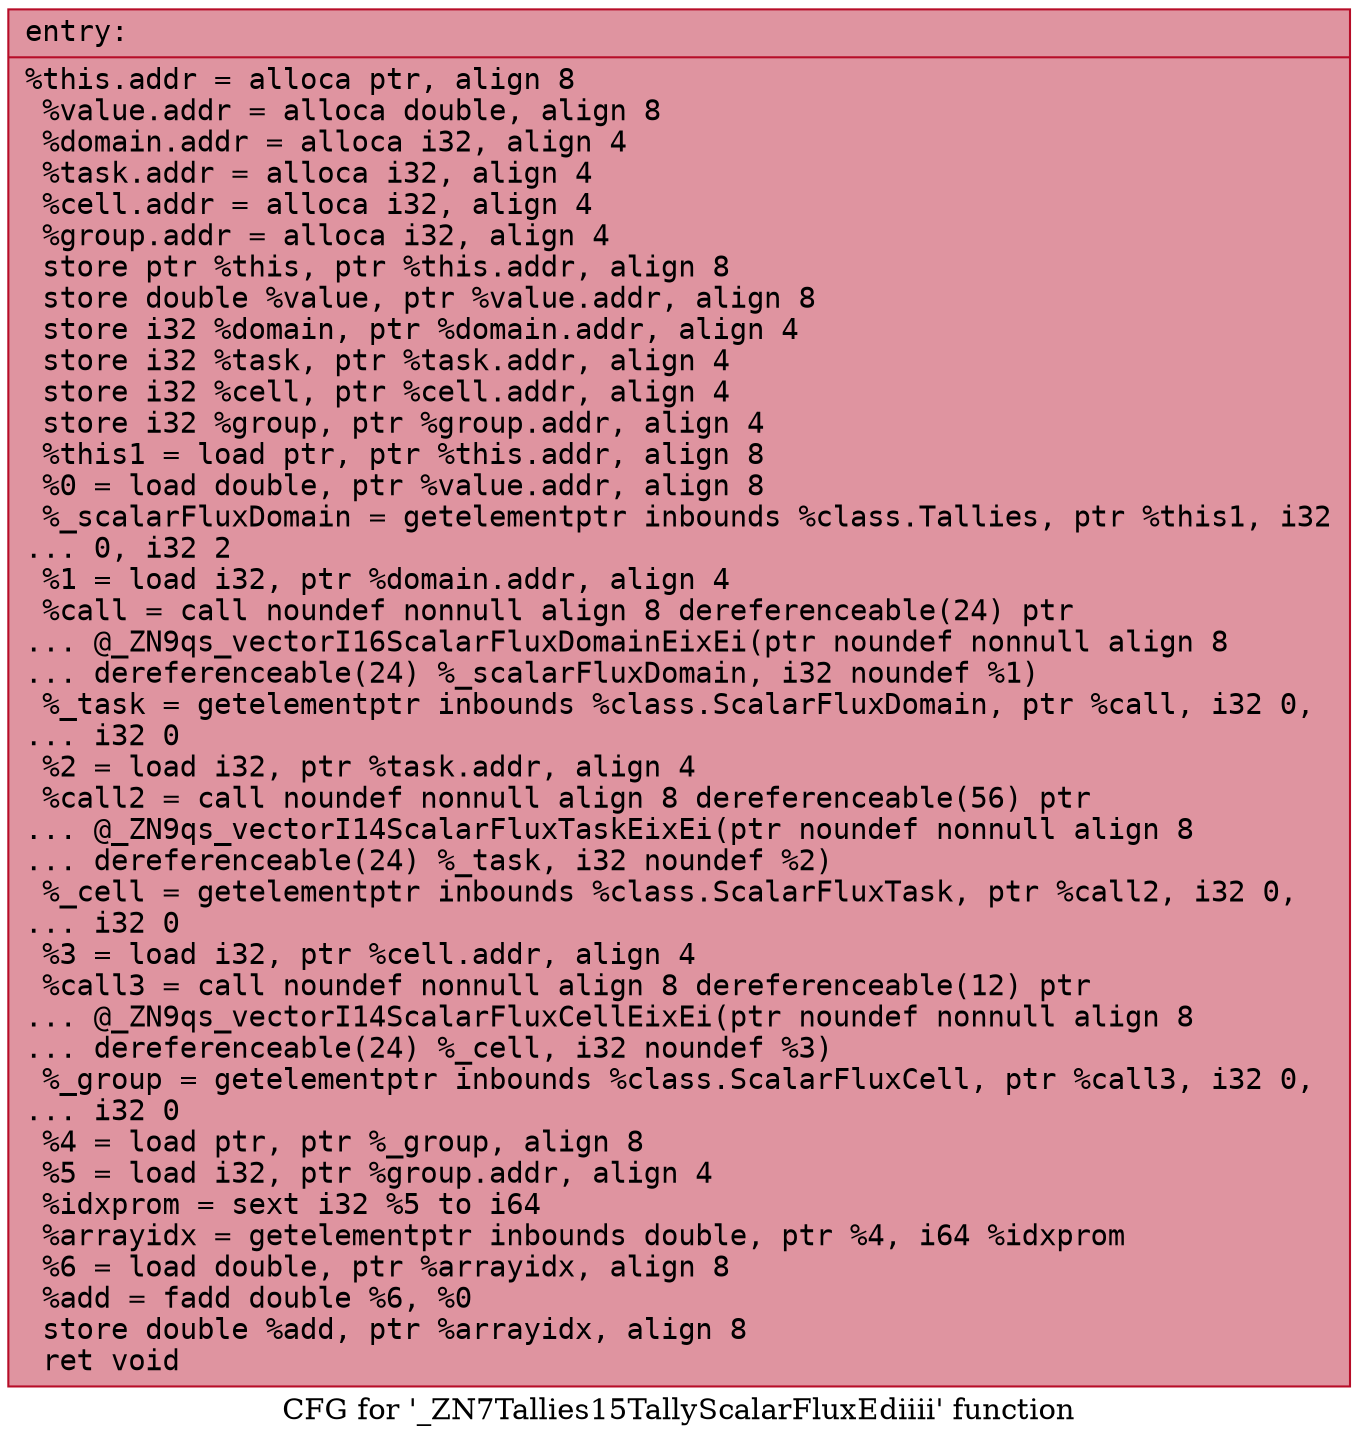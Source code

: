 digraph "CFG for '_ZN7Tallies15TallyScalarFluxEdiiii' function" {
	label="CFG for '_ZN7Tallies15TallyScalarFluxEdiiii' function";

	Node0x55eb14416430 [shape=record,color="#b70d28ff", style=filled, fillcolor="#b70d2870" fontname="Courier",label="{entry:\l|  %this.addr = alloca ptr, align 8\l  %value.addr = alloca double, align 8\l  %domain.addr = alloca i32, align 4\l  %task.addr = alloca i32, align 4\l  %cell.addr = alloca i32, align 4\l  %group.addr = alloca i32, align 4\l  store ptr %this, ptr %this.addr, align 8\l  store double %value, ptr %value.addr, align 8\l  store i32 %domain, ptr %domain.addr, align 4\l  store i32 %task, ptr %task.addr, align 4\l  store i32 %cell, ptr %cell.addr, align 4\l  store i32 %group, ptr %group.addr, align 4\l  %this1 = load ptr, ptr %this.addr, align 8\l  %0 = load double, ptr %value.addr, align 8\l  %_scalarFluxDomain = getelementptr inbounds %class.Tallies, ptr %this1, i32\l... 0, i32 2\l  %1 = load i32, ptr %domain.addr, align 4\l  %call = call noundef nonnull align 8 dereferenceable(24) ptr\l... @_ZN9qs_vectorI16ScalarFluxDomainEixEi(ptr noundef nonnull align 8\l... dereferenceable(24) %_scalarFluxDomain, i32 noundef %1)\l  %_task = getelementptr inbounds %class.ScalarFluxDomain, ptr %call, i32 0,\l... i32 0\l  %2 = load i32, ptr %task.addr, align 4\l  %call2 = call noundef nonnull align 8 dereferenceable(56) ptr\l... @_ZN9qs_vectorI14ScalarFluxTaskEixEi(ptr noundef nonnull align 8\l... dereferenceable(24) %_task, i32 noundef %2)\l  %_cell = getelementptr inbounds %class.ScalarFluxTask, ptr %call2, i32 0,\l... i32 0\l  %3 = load i32, ptr %cell.addr, align 4\l  %call3 = call noundef nonnull align 8 dereferenceable(12) ptr\l... @_ZN9qs_vectorI14ScalarFluxCellEixEi(ptr noundef nonnull align 8\l... dereferenceable(24) %_cell, i32 noundef %3)\l  %_group = getelementptr inbounds %class.ScalarFluxCell, ptr %call3, i32 0,\l... i32 0\l  %4 = load ptr, ptr %_group, align 8\l  %5 = load i32, ptr %group.addr, align 4\l  %idxprom = sext i32 %5 to i64\l  %arrayidx = getelementptr inbounds double, ptr %4, i64 %idxprom\l  %6 = load double, ptr %arrayidx, align 8\l  %add = fadd double %6, %0\l  store double %add, ptr %arrayidx, align 8\l  ret void\l}"];
}

